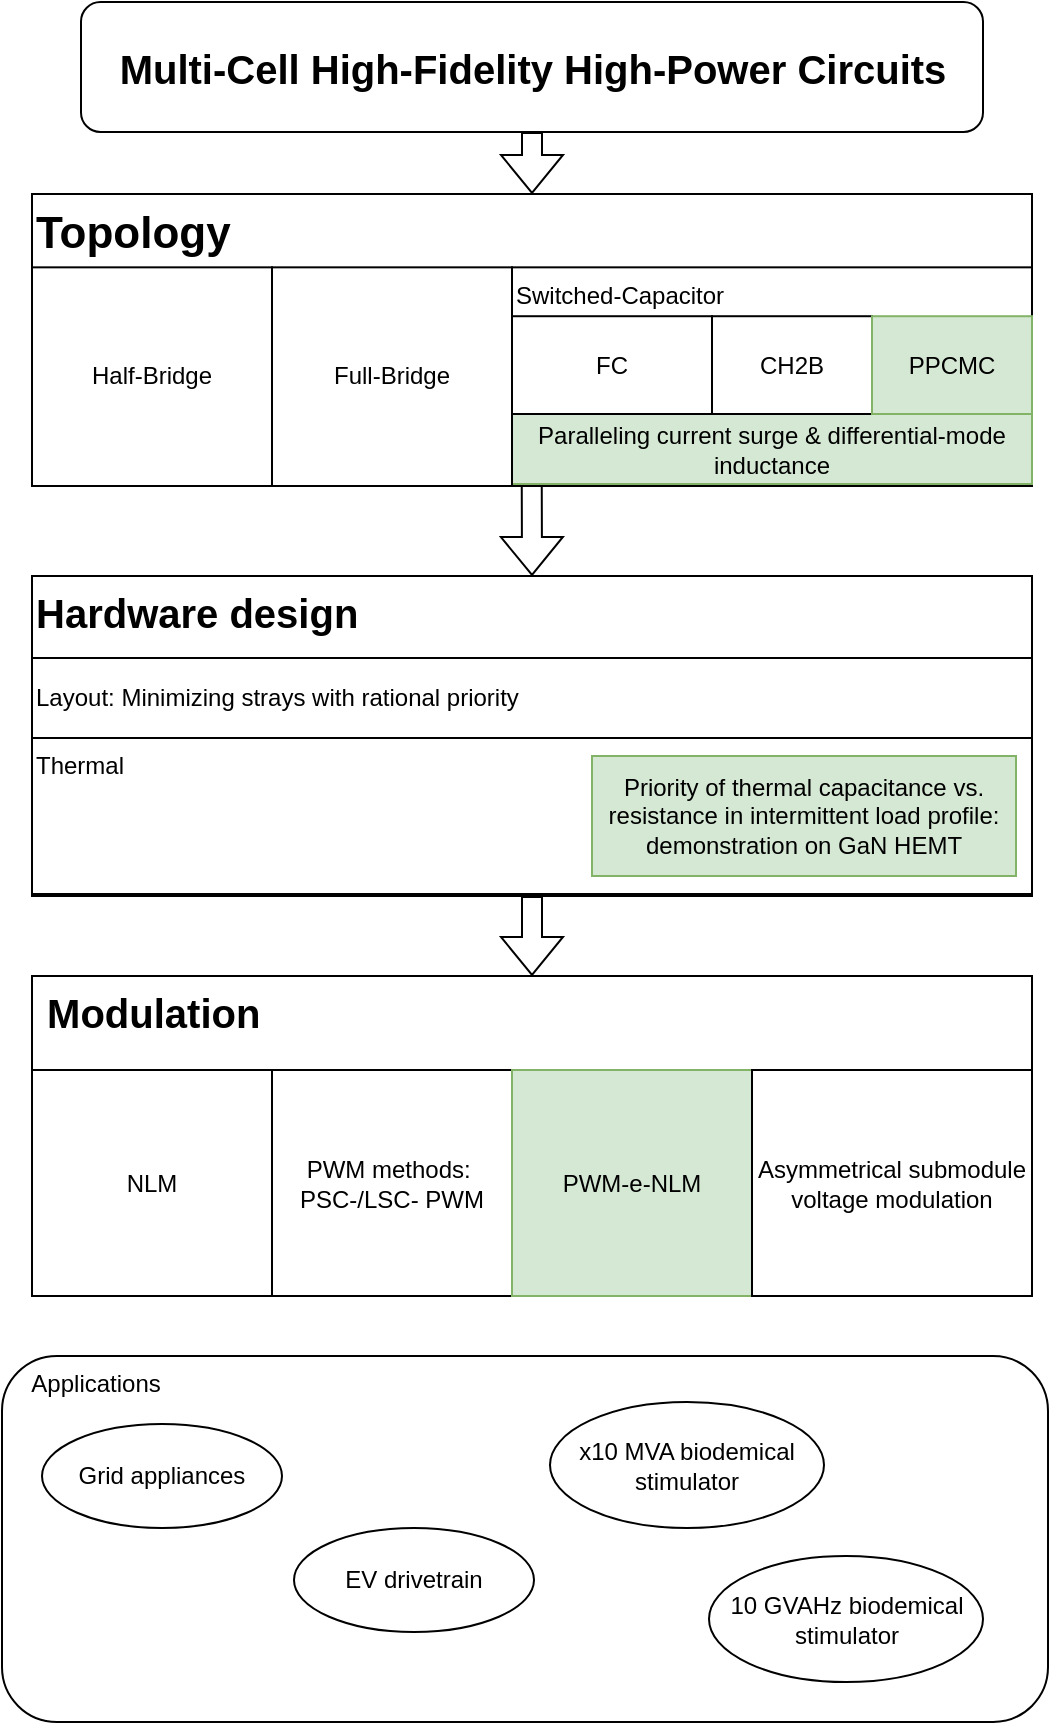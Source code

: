 <mxfile version="24.0.9" type="github">
  <diagram id="C2fSY1v2SiZeoUbDoYyL" name="Page-1">
    <mxGraphModel dx="1304" dy="747" grid="0" gridSize="10" guides="1" tooltips="1" connect="1" arrows="1" fold="1" page="1" pageScale="1" pageWidth="1169" pageHeight="827" math="0" shadow="0">
      <root>
        <mxCell id="0" />
        <mxCell id="1" parent="0" />
        <mxCell id="amalOigmN-ex_Px7Ythu-1" value="&lt;h1 style=&quot;font-size: 20px;&quot;&gt;Multi-Cell High-Fidelity High-Power Circuits&lt;/h1&gt;" style="rounded=1;whiteSpace=wrap;html=1;" vertex="1" parent="1">
          <mxGeometry x="305.5" y="19" width="451" height="65" as="geometry" />
        </mxCell>
        <mxCell id="amalOigmN-ex_Px7Ythu-3" value="" style="shape=flexArrow;endArrow=classic;html=1;rounded=0;exitX=0.038;exitY=1.007;exitDx=0;exitDy=0;entryX=0.5;entryY=0;entryDx=0;entryDy=0;exitPerimeter=0;" edge="1" parent="1" source="amalOigmN-ex_Px7Ythu-25" target="amalOigmN-ex_Px7Ythu-19">
          <mxGeometry width="50" height="50" relative="1" as="geometry">
            <mxPoint x="530.73" y="259.905" as="sourcePoint" />
            <mxPoint x="531.27" y="306" as="targetPoint" />
          </mxGeometry>
        </mxCell>
        <mxCell id="amalOigmN-ex_Px7Ythu-33" value="" style="shape=flexArrow;endArrow=classic;html=1;rounded=0;exitX=0.5;exitY=1;exitDx=0;exitDy=0;entryX=0.5;entryY=0;entryDx=0;entryDy=0;" edge="1" parent="1" source="amalOigmN-ex_Px7Ythu-19" target="amalOigmN-ex_Px7Ythu-27">
          <mxGeometry width="50" height="50" relative="1" as="geometry">
            <mxPoint x="517" y="478" as="sourcePoint" />
            <mxPoint x="517" y="521" as="targetPoint" />
          </mxGeometry>
        </mxCell>
        <mxCell id="amalOigmN-ex_Px7Ythu-35" value="" style="shape=flexArrow;endArrow=classic;html=1;rounded=0;exitX=0.5;exitY=1;exitDx=0;exitDy=0;entryX=0.5;entryY=0;entryDx=0;entryDy=0;" edge="1" parent="1" source="amalOigmN-ex_Px7Ythu-1" target="amalOigmN-ex_Px7Ythu-2">
          <mxGeometry width="50" height="50" relative="1" as="geometry">
            <mxPoint x="527" y="67.52" as="sourcePoint" />
            <mxPoint x="527" y="110.52" as="targetPoint" />
          </mxGeometry>
        </mxCell>
        <mxCell id="amalOigmN-ex_Px7Ythu-36" value="" style="group" vertex="1" connectable="0" parent="1">
          <mxGeometry x="281" y="115" width="500" height="146" as="geometry" />
        </mxCell>
        <mxCell id="amalOigmN-ex_Px7Ythu-2" value="&lt;font size=&quot;1&quot;&gt;&lt;b style=&quot;font-size: 22px;&quot;&gt;Topology&lt;/b&gt;&lt;/font&gt;" style="rounded=0;whiteSpace=wrap;html=1;align=left;verticalAlign=top;container=0;" vertex="1" parent="amalOigmN-ex_Px7Ythu-36">
          <mxGeometry width="500" height="146" as="geometry" />
        </mxCell>
        <mxCell id="amalOigmN-ex_Px7Ythu-25" value="Paralleling current surge &amp;amp; differential-mode inductance" style="rounded=0;whiteSpace=wrap;html=1;fillColor=#d5e8d4;strokeColor=#82b366;container=0;" vertex="1" parent="amalOigmN-ex_Px7Ythu-36">
          <mxGeometry x="240" y="110" width="260" height="35" as="geometry" />
        </mxCell>
        <mxCell id="amalOigmN-ex_Px7Ythu-4" value="Half-Bridge" style="rounded=0;whiteSpace=wrap;html=1;container=0;" vertex="1" parent="amalOigmN-ex_Px7Ythu-36">
          <mxGeometry y="36.67" width="120" height="109.33" as="geometry" />
        </mxCell>
        <mxCell id="amalOigmN-ex_Px7Ythu-5" value="&lt;div&gt;Full-Bridge&lt;/div&gt;" style="rounded=0;whiteSpace=wrap;html=1;container=0;" vertex="1" parent="amalOigmN-ex_Px7Ythu-36">
          <mxGeometry x="120" y="36.67" width="120" height="109.33" as="geometry" />
        </mxCell>
        <mxCell id="amalOigmN-ex_Px7Ythu-6" value="Switched-Capacitor" style="rounded=0;whiteSpace=wrap;html=1;verticalAlign=top;align=left;container=0;" vertex="1" parent="amalOigmN-ex_Px7Ythu-36">
          <mxGeometry x="240" y="36.67" width="260" height="73.33" as="geometry" />
        </mxCell>
        <mxCell id="amalOigmN-ex_Px7Ythu-7" value="FC" style="rounded=0;whiteSpace=wrap;html=1;container=0;" vertex="1" parent="amalOigmN-ex_Px7Ythu-36">
          <mxGeometry x="240" y="61.111" width="100" height="48.889" as="geometry" />
        </mxCell>
        <mxCell id="amalOigmN-ex_Px7Ythu-8" value="&lt;div&gt;CH2B&lt;br&gt;&lt;/div&gt;" style="rounded=0;whiteSpace=wrap;html=1;container=0;" vertex="1" parent="amalOigmN-ex_Px7Ythu-36">
          <mxGeometry x="340" y="61.111" width="80" height="48.889" as="geometry" />
        </mxCell>
        <mxCell id="amalOigmN-ex_Px7Ythu-9" value="&lt;div&gt;PPCMC&lt;br&gt;&lt;/div&gt;" style="rounded=0;whiteSpace=wrap;html=1;fillColor=#d5e8d4;strokeColor=#82b366;container=0;" vertex="1" parent="amalOigmN-ex_Px7Ythu-36">
          <mxGeometry x="420" y="61.111" width="80" height="48.889" as="geometry" />
        </mxCell>
        <mxCell id="amalOigmN-ex_Px7Ythu-37" value="" style="group" vertex="1" connectable="0" parent="1">
          <mxGeometry x="281" y="306" width="500" height="160" as="geometry" />
        </mxCell>
        <mxCell id="amalOigmN-ex_Px7Ythu-19" value="&lt;div style=&quot;font-size: 20px;&quot;&gt;&lt;font style=&quot;font-size: 20px;&quot;&gt;&lt;b&gt;Hardware design&lt;/b&gt;&lt;br&gt;&lt;/font&gt;&lt;/div&gt;" style="rounded=0;whiteSpace=wrap;html=1;align=left;verticalAlign=top;container=0;" vertex="1" parent="amalOigmN-ex_Px7Ythu-37">
          <mxGeometry width="500" height="160" as="geometry" />
        </mxCell>
        <mxCell id="amalOigmN-ex_Px7Ythu-22" value="Layout: Minimizing strays with rational priority" style="rounded=0;whiteSpace=wrap;html=1;container=0;align=left;" vertex="1" parent="amalOigmN-ex_Px7Ythu-37">
          <mxGeometry y="41" width="500" height="40" as="geometry" />
        </mxCell>
        <mxCell id="amalOigmN-ex_Px7Ythu-24" value="Thermal" style="rounded=0;whiteSpace=wrap;html=1;container=0;align=left;verticalAlign=top;" vertex="1" parent="amalOigmN-ex_Px7Ythu-37">
          <mxGeometry y="81" width="500" height="78" as="geometry" />
        </mxCell>
        <mxCell id="amalOigmN-ex_Px7Ythu-26" value="Priority of thermal capacitance vs. resistance in intermittent load profile: demonstration on GaN HEMT" style="rounded=0;whiteSpace=wrap;html=1;fillColor=#d5e8d4;strokeColor=#82b366;" vertex="1" parent="amalOigmN-ex_Px7Ythu-37">
          <mxGeometry x="280" y="90" width="212" height="60" as="geometry" />
        </mxCell>
        <mxCell id="amalOigmN-ex_Px7Ythu-38" value="" style="group" vertex="1" connectable="0" parent="1">
          <mxGeometry x="281" y="506" width="500" height="160" as="geometry" />
        </mxCell>
        <mxCell id="amalOigmN-ex_Px7Ythu-27" value="&lt;div style=&quot;font-size: 20px;&quot;&gt;&lt;font style=&quot;font-size: 20px;&quot;&gt;&lt;b&gt;&amp;nbsp;Modulation&lt;/b&gt;&lt;br&gt;&lt;/font&gt;&lt;/div&gt;" style="rounded=0;whiteSpace=wrap;html=1;align=left;verticalAlign=top;container=0;" vertex="1" parent="amalOigmN-ex_Px7Ythu-38">
          <mxGeometry width="500" height="160" as="geometry" />
        </mxCell>
        <mxCell id="amalOigmN-ex_Px7Ythu-28" value="NLM" style="rounded=0;whiteSpace=wrap;html=1;" vertex="1" parent="amalOigmN-ex_Px7Ythu-38">
          <mxGeometry y="47" width="120" height="113" as="geometry" />
        </mxCell>
        <mxCell id="amalOigmN-ex_Px7Ythu-29" value="&lt;div&gt;PWM methods:&amp;nbsp;&lt;/div&gt;&lt;div&gt;PSC-/LSC- PWM&lt;/div&gt;" style="rounded=0;whiteSpace=wrap;html=1;" vertex="1" parent="amalOigmN-ex_Px7Ythu-38">
          <mxGeometry x="120" y="47" width="120" height="113" as="geometry" />
        </mxCell>
        <mxCell id="amalOigmN-ex_Px7Ythu-30" value="PWM-e-NLM" style="rounded=0;whiteSpace=wrap;html=1;fillColor=#d5e8d4;strokeColor=#82b366;" vertex="1" parent="amalOigmN-ex_Px7Ythu-38">
          <mxGeometry x="240" y="47" width="120" height="113" as="geometry" />
        </mxCell>
        <mxCell id="amalOigmN-ex_Px7Ythu-31" value="Asymmetrical submodule voltage modulation" style="rounded=0;whiteSpace=wrap;html=1;" vertex="1" parent="amalOigmN-ex_Px7Ythu-38">
          <mxGeometry x="360" y="47" width="140" height="113" as="geometry" />
        </mxCell>
        <mxCell id="amalOigmN-ex_Px7Ythu-45" value="&lt;div&gt;&amp;nbsp;&amp;nbsp;&amp;nbsp; Applications&lt;br&gt;&lt;/div&gt;" style="rounded=1;whiteSpace=wrap;html=1;align=left;verticalAlign=top;" vertex="1" parent="1">
          <mxGeometry x="266" y="696" width="523" height="183" as="geometry" />
        </mxCell>
        <mxCell id="amalOigmN-ex_Px7Ythu-46" value="Grid appliances" style="ellipse;whiteSpace=wrap;html=1;" vertex="1" parent="1">
          <mxGeometry x="286" y="730" width="120" height="52" as="geometry" />
        </mxCell>
        <mxCell id="amalOigmN-ex_Px7Ythu-47" value="EV drivetrain" style="ellipse;whiteSpace=wrap;html=1;" vertex="1" parent="1">
          <mxGeometry x="412" y="782" width="120" height="52" as="geometry" />
        </mxCell>
        <mxCell id="amalOigmN-ex_Px7Ythu-48" value="x10 MVA biodemical stimulator" style="ellipse;whiteSpace=wrap;html=1;" vertex="1" parent="1">
          <mxGeometry x="540" y="719" width="137" height="63" as="geometry" />
        </mxCell>
        <mxCell id="amalOigmN-ex_Px7Ythu-49" value="10 GVAHz biodemical stimulator" style="ellipse;whiteSpace=wrap;html=1;" vertex="1" parent="1">
          <mxGeometry x="619.5" y="796" width="137" height="63" as="geometry" />
        </mxCell>
      </root>
    </mxGraphModel>
  </diagram>
</mxfile>
